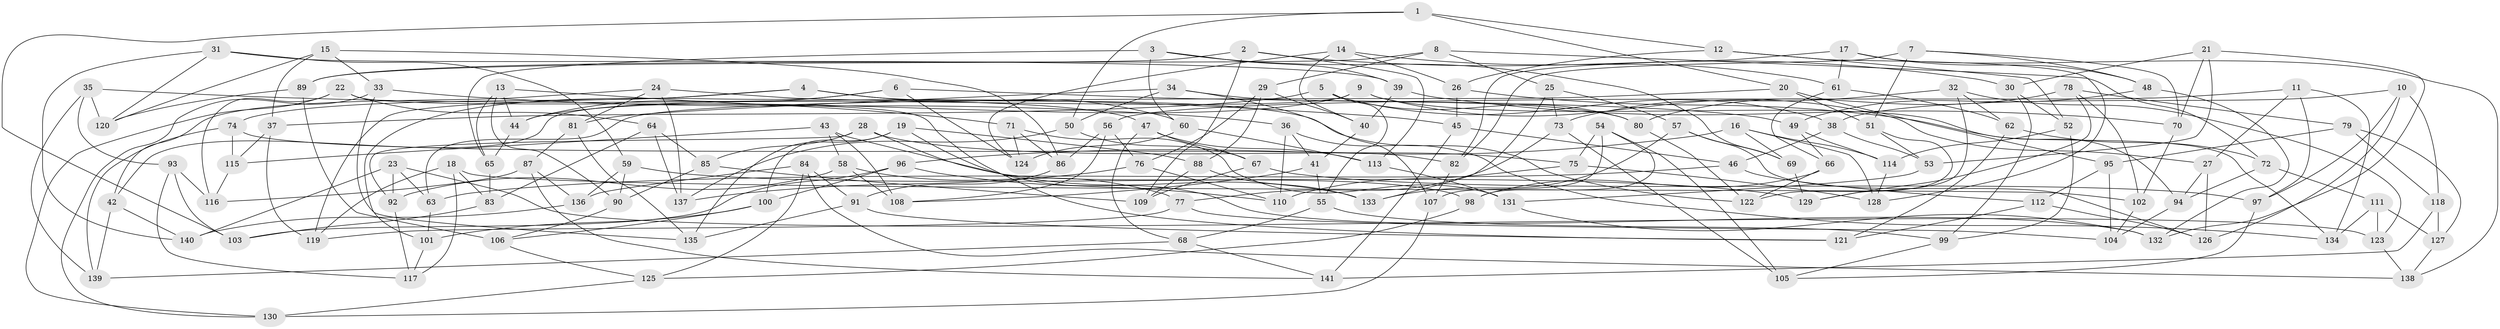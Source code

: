 // coarse degree distribution, {6: 0.4725274725274725, 4: 0.43956043956043955, 5: 0.07692307692307693, 3: 0.01098901098901099}
// Generated by graph-tools (version 1.1) at 2025/24/03/03/25 07:24:30]
// undirected, 141 vertices, 282 edges
graph export_dot {
graph [start="1"]
  node [color=gray90,style=filled];
  1;
  2;
  3;
  4;
  5;
  6;
  7;
  8;
  9;
  10;
  11;
  12;
  13;
  14;
  15;
  16;
  17;
  18;
  19;
  20;
  21;
  22;
  23;
  24;
  25;
  26;
  27;
  28;
  29;
  30;
  31;
  32;
  33;
  34;
  35;
  36;
  37;
  38;
  39;
  40;
  41;
  42;
  43;
  44;
  45;
  46;
  47;
  48;
  49;
  50;
  51;
  52;
  53;
  54;
  55;
  56;
  57;
  58;
  59;
  60;
  61;
  62;
  63;
  64;
  65;
  66;
  67;
  68;
  69;
  70;
  71;
  72;
  73;
  74;
  75;
  76;
  77;
  78;
  79;
  80;
  81;
  82;
  83;
  84;
  85;
  86;
  87;
  88;
  89;
  90;
  91;
  92;
  93;
  94;
  95;
  96;
  97;
  98;
  99;
  100;
  101;
  102;
  103;
  104;
  105;
  106;
  107;
  108;
  109;
  110;
  111;
  112;
  113;
  114;
  115;
  116;
  117;
  118;
  119;
  120;
  121;
  122;
  123;
  124;
  125;
  126;
  127;
  128;
  129;
  130;
  131;
  132;
  133;
  134;
  135;
  136;
  137;
  138;
  139;
  140;
  141;
  1 -- 20;
  1 -- 50;
  1 -- 12;
  1 -- 103;
  2 -- 113;
  2 -- 89;
  2 -- 30;
  2 -- 109;
  3 -- 65;
  3 -- 39;
  3 -- 69;
  3 -- 60;
  4 -- 60;
  4 -- 74;
  4 -- 119;
  4 -- 122;
  5 -- 38;
  5 -- 55;
  5 -- 80;
  5 -- 37;
  6 -- 49;
  6 -- 101;
  6 -- 124;
  6 -- 44;
  7 -- 48;
  7 -- 82;
  7 -- 70;
  7 -- 51;
  8 -- 29;
  8 -- 89;
  8 -- 25;
  8 -- 72;
  9 -- 27;
  9 -- 42;
  9 -- 44;
  9 -- 134;
  10 -- 118;
  10 -- 126;
  10 -- 38;
  10 -- 97;
  11 -- 134;
  11 -- 56;
  11 -- 27;
  11 -- 97;
  12 -- 26;
  12 -- 128;
  12 -- 52;
  13 -- 44;
  13 -- 90;
  13 -- 65;
  13 -- 71;
  14 -- 40;
  14 -- 124;
  14 -- 26;
  14 -- 61;
  15 -- 37;
  15 -- 33;
  15 -- 120;
  15 -- 86;
  16 -- 114;
  16 -- 96;
  16 -- 128;
  16 -- 69;
  17 -- 138;
  17 -- 61;
  17 -- 82;
  17 -- 48;
  18 -- 119;
  18 -- 83;
  18 -- 102;
  18 -- 117;
  19 -- 100;
  19 -- 135;
  19 -- 132;
  19 -- 88;
  20 -- 63;
  20 -- 51;
  20 -- 95;
  21 -- 132;
  21 -- 70;
  21 -- 53;
  21 -- 30;
  22 -- 121;
  22 -- 116;
  22 -- 130;
  22 -- 64;
  23 -- 140;
  23 -- 92;
  23 -- 63;
  23 -- 123;
  24 -- 81;
  24 -- 47;
  24 -- 42;
  24 -- 137;
  25 -- 57;
  25 -- 133;
  25 -- 73;
  26 -- 45;
  26 -- 94;
  27 -- 126;
  27 -- 94;
  28 -- 85;
  28 -- 92;
  28 -- 75;
  28 -- 133;
  29 -- 40;
  29 -- 76;
  29 -- 88;
  30 -- 52;
  30 -- 99;
  31 -- 120;
  31 -- 39;
  31 -- 59;
  31 -- 140;
  32 -- 129;
  32 -- 73;
  32 -- 62;
  32 -- 123;
  33 -- 130;
  33 -- 36;
  33 -- 135;
  34 -- 107;
  34 -- 81;
  34 -- 80;
  34 -- 50;
  35 -- 93;
  35 -- 45;
  35 -- 139;
  35 -- 120;
  36 -- 41;
  36 -- 134;
  36 -- 110;
  37 -- 119;
  37 -- 115;
  38 -- 53;
  38 -- 46;
  39 -- 40;
  39 -- 70;
  40 -- 41;
  41 -- 108;
  41 -- 55;
  42 -- 139;
  42 -- 140;
  43 -- 115;
  43 -- 108;
  43 -- 98;
  43 -- 58;
  44 -- 65;
  45 -- 46;
  45 -- 141;
  46 -- 63;
  46 -- 112;
  47 -- 67;
  47 -- 68;
  47 -- 113;
  48 -- 132;
  48 -- 49;
  49 -- 114;
  49 -- 66;
  50 -- 137;
  50 -- 67;
  51 -- 53;
  51 -- 122;
  52 -- 99;
  52 -- 114;
  53 -- 131;
  54 -- 75;
  54 -- 107;
  54 -- 98;
  54 -- 105;
  55 -- 68;
  55 -- 99;
  56 -- 86;
  56 -- 108;
  56 -- 76;
  57 -- 69;
  57 -- 133;
  57 -- 126;
  58 -- 92;
  58 -- 108;
  58 -- 77;
  59 -- 129;
  59 -- 136;
  59 -- 90;
  60 -- 124;
  60 -- 113;
  61 -- 62;
  61 -- 66;
  62 -- 72;
  62 -- 121;
  63 -- 101;
  64 -- 83;
  64 -- 137;
  64 -- 85;
  65 -- 83;
  66 -- 98;
  66 -- 122;
  67 -- 97;
  67 -- 109;
  68 -- 141;
  68 -- 139;
  69 -- 129;
  70 -- 102;
  71 -- 86;
  71 -- 131;
  71 -- 124;
  72 -- 111;
  72 -- 94;
  73 -- 105;
  73 -- 77;
  74 -- 139;
  74 -- 82;
  74 -- 115;
  75 -- 110;
  75 -- 128;
  76 -- 110;
  76 -- 137;
  77 -- 119;
  77 -- 104;
  78 -- 129;
  78 -- 102;
  78 -- 79;
  78 -- 80;
  79 -- 118;
  79 -- 95;
  79 -- 127;
  80 -- 122;
  81 -- 135;
  81 -- 87;
  82 -- 107;
  83 -- 103;
  84 -- 138;
  84 -- 136;
  84 -- 125;
  84 -- 91;
  85 -- 109;
  85 -- 90;
  86 -- 91;
  87 -- 141;
  87 -- 136;
  87 -- 116;
  88 -- 133;
  88 -- 109;
  89 -- 106;
  89 -- 120;
  90 -- 106;
  91 -- 121;
  91 -- 135;
  92 -- 117;
  93 -- 116;
  93 -- 117;
  93 -- 103;
  94 -- 104;
  95 -- 104;
  95 -- 112;
  96 -- 100;
  96 -- 103;
  96 -- 110;
  97 -- 105;
  98 -- 125;
  99 -- 105;
  100 -- 101;
  100 -- 106;
  101 -- 117;
  102 -- 104;
  106 -- 125;
  107 -- 130;
  111 -- 127;
  111 -- 123;
  111 -- 134;
  112 -- 126;
  112 -- 121;
  113 -- 131;
  114 -- 128;
  115 -- 116;
  118 -- 127;
  118 -- 141;
  123 -- 138;
  125 -- 130;
  127 -- 138;
  131 -- 132;
  136 -- 140;
}
